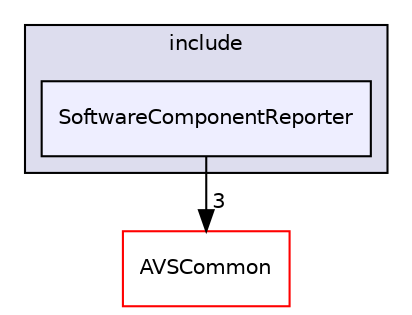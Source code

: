 digraph "/workplace/avs-device-sdk/CapabilityAgents/SoftwareComponentReporter/include/SoftwareComponentReporter" {
  compound=true
  node [ fontsize="10", fontname="Helvetica"];
  edge [ labelfontsize="10", labelfontname="Helvetica"];
  subgraph clusterdir_af2726b3678e8ac7362991293d424096 {
    graph [ bgcolor="#ddddee", pencolor="black", label="include" fontname="Helvetica", fontsize="10", URL="dir_af2726b3678e8ac7362991293d424096.html"]
  dir_b04c380e12ba94caf9095ac7014d1e09 [shape=box, label="SoftwareComponentReporter", style="filled", fillcolor="#eeeeff", pencolor="black", URL="dir_b04c380e12ba94caf9095ac7014d1e09.html"];
  }
  dir_13e65effb2bde530b17b3d5eefcd0266 [shape=box label="AVSCommon" fillcolor="white" style="filled" color="red" URL="dir_13e65effb2bde530b17b3d5eefcd0266.html"];
  dir_b04c380e12ba94caf9095ac7014d1e09->dir_13e65effb2bde530b17b3d5eefcd0266 [headlabel="3", labeldistance=1.5 headhref="dir_000406_000017.html"];
}
